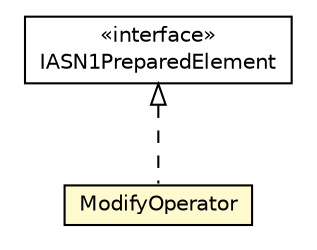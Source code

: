 #!/usr/local/bin/dot
#
# Class diagram 
# Generated by UMLGraph version R5_6-24-gf6e263 (http://www.umlgraph.org/)
#

digraph G {
	edge [fontname="Helvetica",fontsize=10,labelfontname="Helvetica",labelfontsize=10];
	node [fontname="Helvetica",fontsize=10,shape=plaintext];
	nodesep=0.25;
	ranksep=0.5;
	// org.universAAL.lddi.lib.ieeex73std.org.bn.coders.IASN1PreparedElement
	c237930 [label=<<table title="org.universAAL.lddi.lib.ieeex73std.org.bn.coders.IASN1PreparedElement" border="0" cellborder="1" cellspacing="0" cellpadding="2" port="p" href="../../org/bn/coders/IASN1PreparedElement.html">
		<tr><td><table border="0" cellspacing="0" cellpadding="1">
<tr><td align="center" balign="center"> &#171;interface&#187; </td></tr>
<tr><td align="center" balign="center"> IASN1PreparedElement </td></tr>
		</table></td></tr>
		</table>>, URL="../../org/bn/coders/IASN1PreparedElement.html", fontname="Helvetica", fontcolor="black", fontsize=10.0];
	// org.universAAL.lddi.lib.ieeex73std.x73.p20601.ModifyOperator
	c238080 [label=<<table title="org.universAAL.lddi.lib.ieeex73std.x73.p20601.ModifyOperator" border="0" cellborder="1" cellspacing="0" cellpadding="2" port="p" bgcolor="lemonChiffon" href="./ModifyOperator.html">
		<tr><td><table border="0" cellspacing="0" cellpadding="1">
<tr><td align="center" balign="center"> ModifyOperator </td></tr>
		</table></td></tr>
		</table>>, URL="./ModifyOperator.html", fontname="Helvetica", fontcolor="black", fontsize=10.0];
	//org.universAAL.lddi.lib.ieeex73std.x73.p20601.ModifyOperator implements org.universAAL.lddi.lib.ieeex73std.org.bn.coders.IASN1PreparedElement
	c237930:p -> c238080:p [dir=back,arrowtail=empty,style=dashed];
}

